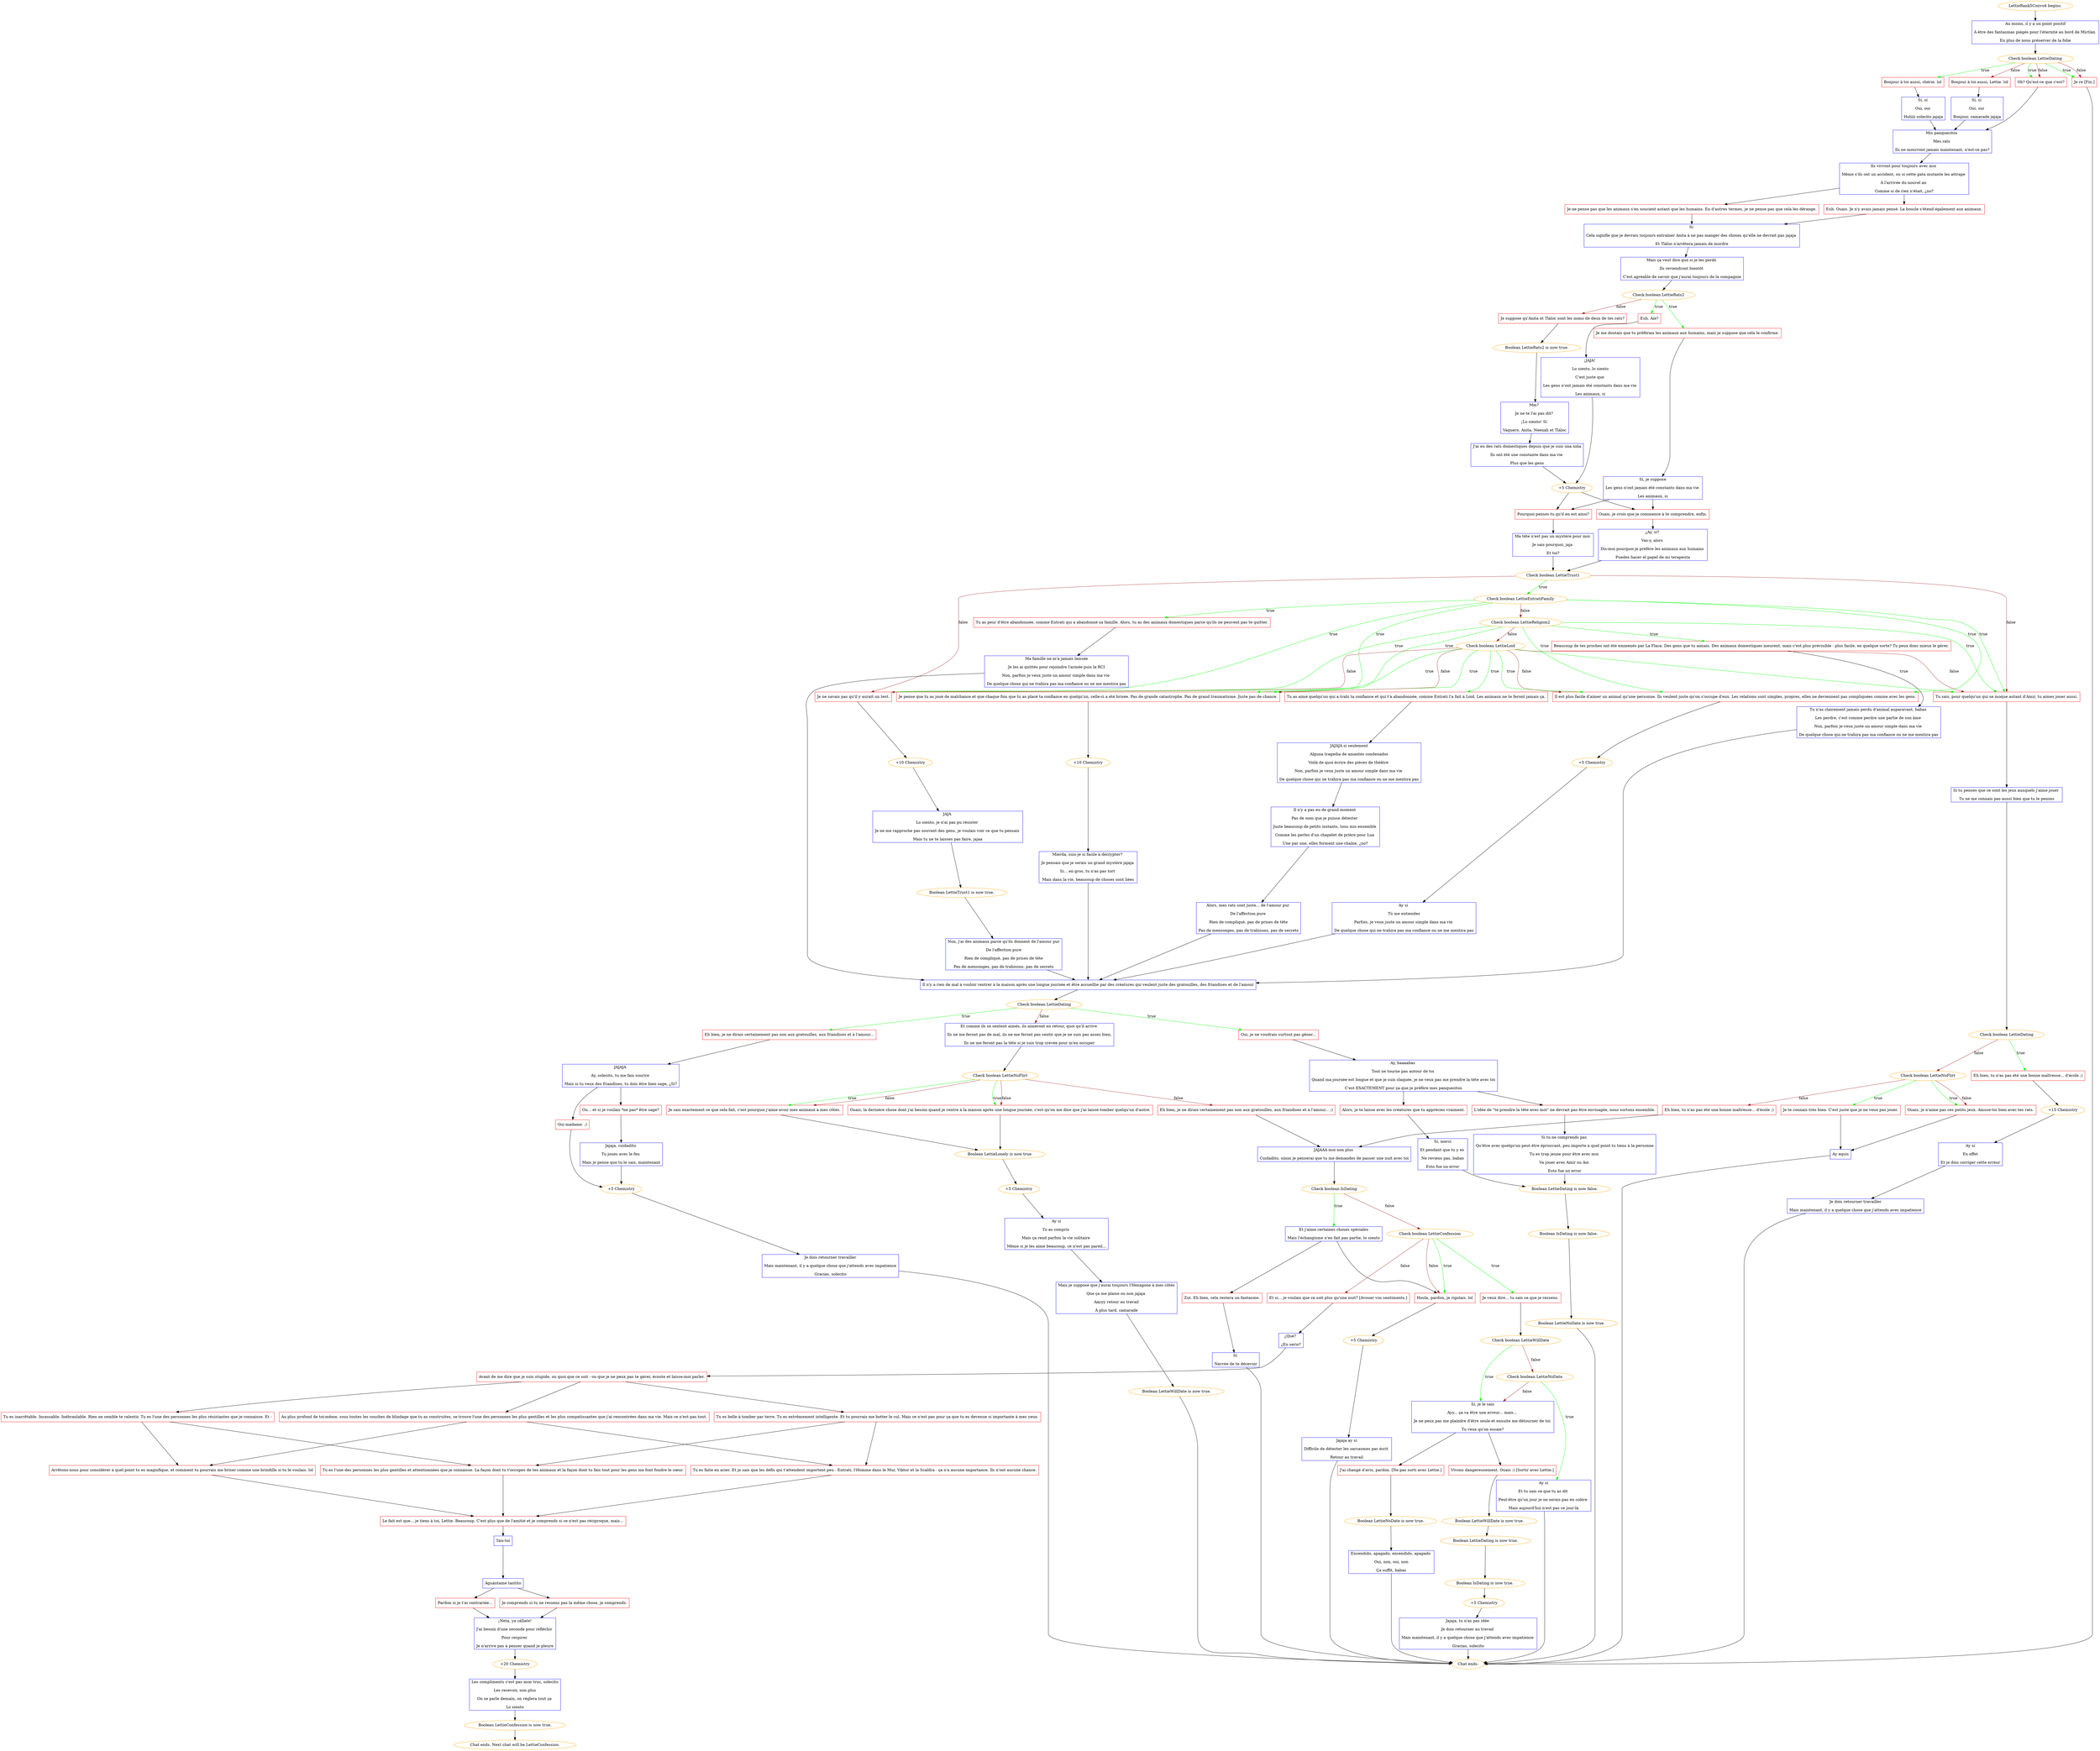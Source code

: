 digraph {
	"LettieRank5Convo4 begins." [color=orange];
		"LettieRank5Convo4 begins." -> j443405999;
	j443405999 [label="Au moins, il y a un point positif
À être des fantasmas piégés pour l'éternité au bord de Mictlán 
En plus de nous préserver de la folie",shape=box,color=blue];
		j443405999 -> j3478694017;
	j3478694017 [label="Check boolean LettieDating",color=orange];
		j3478694017 -> j4060832830 [label=true,color=green];
		j3478694017 -> j3779561822 [label=true,color=green];
		j3478694017 -> j556673085 [label=true,color=green];
		j3478694017 -> j1928882515 [label=false,color=brown];
		j3478694017 -> j3779561822 [label=false,color=brown];
		j3478694017 -> j556673085 [label=false,color=brown];
	j4060832830 [label="Bonjour à toi aussi, chérie. lol",shape=box,color=red];
		j4060832830 -> j2976210426;
	j3779561822 [label="Oh? Qu'est-ce que c'est?",shape=box,color=red];
		j3779561822 -> j47963073;
	j556673085 [label="Je re [Fin.]",shape=box,color=red];
		j556673085 -> "Chat ends.";
	j1928882515 [label="Bonjour à toi aussi, Lettie. lol",shape=box,color=red];
		j1928882515 -> j3761507398;
	j2976210426 [label="Sí, sí 
Oui, oui 
Holiiii solecito jajaja",shape=box,color=blue];
		j2976210426 -> j47963073;
	j47963073 [label="Mis panquecitos 
Mes rats 
Ils ne mourront jamais maintenant, n'est-ce pas?",shape=box,color=blue];
		j47963073 -> j1387648006;
	"Chat ends." [color=orange];
	j3761507398 [label="Sí, sí 
Oui, oui 
Bonjour, camarade jajaja",shape=box,color=blue];
		j3761507398 -> j47963073;
	j1387648006 [label="Ils vivront pour toujours avec moi 
Même s'ils ont un accident, ou si cette gata mutante les attrape 
À l'arrivée du nouvel an 
Comme si de rien n'était, ¿no?",shape=box,color=blue];
		j1387648006 -> j2926708766;
		j1387648006 -> j2602346334;
	j2926708766 [label="Euh. Ouais. Je n'y avais jamais pensé. La boucle s'étend également aux animaux.",shape=box,color=red];
		j2926708766 -> j1341644890;
	j2602346334 [label="Je ne pense pas que les animaux s'en soucient autant que les humains. En d'autres termes, je ne pense pas que cela les dérange.",shape=box,color=red];
		j2602346334 -> j1341644890;
	j1341644890 [label="Sí 
Cela signifie que je devrais toujours entraîner Anita à ne pas manger des choses qu'elle ne devrait pas jajaja 
Et Tláloc n'arrêtera jamais de mordre",shape=box,color=blue];
		j1341644890 -> j3262673815;
	j3262673815 [label="Mais ça veut dire que si je les perds 
Ils reviendront bientôt 
C'est agréable de savoir que j'aurai toujours de la compagnie",shape=box,color=blue];
		j3262673815 -> j1319721791;
	j1319721791 [label="Check boolean LettieRats2",color=orange];
		j1319721791 -> j356713043 [label=true,color=green];
		j1319721791 -> j1684220612 [label=true,color=green];
		j1319721791 -> j4037888705 [label=false,color=brown];
	j356713043 [label="Euh. Aïe?",shape=box,color=red];
		j356713043 -> j84827100;
	j1684220612 [label="Je me doutais que tu préférais les animaux aux humains, mais je suppose que cela le confirme.",shape=box,color=red];
		j1684220612 -> j2162736793;
	j4037888705 [label="Je suppose qu'Anita et Tláloc sont les noms de deux de tes rats?",shape=box,color=red];
		j4037888705 -> j389771735;
	j84827100 [label="¡JAJA! 
Lo siento, lo siento
C'est juste que 
Les gens n'ont jamais été constants dans ma vie 
Les animaux, si",shape=box,color=blue];
		j84827100 -> j1200088022;
	j2162736793 [label="Sí, je suppose
Les gens n'ont jamais été constants dans ma vie 
Les animaux, si",shape=box,color=blue];
		j2162736793 -> j291418136;
		j2162736793 -> j3745730362;
	j389771735 [label="Boolean LettieRats2 is now true.",color=orange];
		j389771735 -> j2012954913;
	j1200088022 [label="+5 Chemistry",color=orange];
		j1200088022 -> j291418136;
		j1200088022 -> j3745730362;
	j291418136 [label="Ouais, je crois que je commence à te comprendre, enfin.",shape=box,color=red];
		j291418136 -> j3672980943;
	j3745730362 [label="Pourquoi penses-tu qu'il en est ainsi?",shape=box,color=red];
		j3745730362 -> j263473996;
	j2012954913 [label="Mm? 
Je ne te l'ai pas dit? 
¡Lo siento! Sí 
Vaquero, Anita, Neenah et Tláloc",shape=box,color=blue];
		j2012954913 -> j4250543325;
	j3672980943 [label="¿Ay, sí? 
Vas-y, alors 
Dis-moi pourquoi je préfère les animaux aux humains 
Puedes hacer el papel de mi terapeuta",shape=box,color=blue];
		j3672980943 -> j2851763892;
	j263473996 [label="Ma tête n'est pas un mystère pour moi 
Je sais pourquoi, jaja 
Et toi?",shape=box,color=blue];
		j263473996 -> j2851763892;
	j4250543325 [label="J'ai eu des rats domestiques depuis que je suis una niña
Ils ont été une constante dans ma vie 
Plus que les gens",shape=box,color=blue];
		j4250543325 -> j1200088022;
	j2851763892 [label="Check boolean LettieTrust1",color=orange];
		j2851763892 -> j2924756852 [label=true,color=green];
		j2851763892 -> j1114218311 [label=false,color=brown];
		j2851763892 -> j1918506154 [label=false,color=brown];
	j2924756852 [label="Check boolean LettieEntratiFamily",color=orange];
		j2924756852 -> j1078763162 [label=true,color=green];
		j2924756852 -> j1777378751 [label=true,color=green];
		j2924756852 -> j1208048294 [label=true,color=green];
		j2924756852 -> j1918506154 [label=true,color=green];
		j2924756852 -> j1114218311 [label=true,color=green];
		j2924756852 -> j3276047934 [label=false,color=brown];
	j1114218311 [label="Tu sais, pour quelqu'un qui se moque autant d'Amir, tu aimes jouer aussi.",shape=box,color=red];
		j1114218311 -> j2013916959;
	j1918506154 [label="Je ne savais pas qu'il y aurait un test.",shape=box,color=red];
		j1918506154 -> j1662758714;
	j1078763162 [label="Je pense que tu as joué de malchance et que chaque fois que tu as placé ta confiance en quelqu'un, celle-ci a été brisée. Pas de grande catastrophe. Pas de grand traumatisme. Juste pas de chance.",shape=box,color=red];
		j1078763162 -> j1873782654;
	j1777378751 [label="Tu as peur d'être abandonnée, comme Entrati qui a abandonné sa famille. Alors, tu as des animaux domestiques parce qu'ils ne peuvent pas te quitter.",shape=box,color=red];
		j1777378751 -> j4126307565;
	j1208048294 [label="Il est plus facile d'aimer un animal qu'une personne. Ils veulent juste qu'on s'occupe d'eux. Les relations sont simples, propres, elles ne deviennent pas compliquées comme avec les gens.",shape=box,color=red];
		j1208048294 -> j2765036589;
	j3276047934 [label="Check boolean LettieReligion2",color=orange];
		j3276047934 -> j1078763162 [label=true,color=green];
		j3276047934 -> j2798946822 [label=true,color=green];
		j3276047934 -> j1208048294 [label=true,color=green];
		j3276047934 -> j1918506154 [label=true,color=green];
		j3276047934 -> j1114218311 [label=true,color=green];
		j3276047934 -> j3543748376 [label=false,color=brown];
	j2013916959 [label="Si tu penses que ce sont les jeux auxquels j'aime jouer 
Tu ne me connais pas aussi bien que tu le penses",shape=box,color=blue];
		j2013916959 -> j623227052;
	j1662758714 [label="+10 Chemistry",color=orange];
		j1662758714 -> j3648183139;
	j1873782654 [label="+10 Chemistry",color=orange];
		j1873782654 -> j906109244;
	j4126307565 [label="Ma famille ne m'a jamais laissée
Je les ai quittés pour rejoindre l'armée puis la RCI
Non, parfois je veux juste un amour simple dans ma vie 
De quelque chose qui ne trahira pas ma confiance ou ne me mentira pas",shape=box,color=blue];
		j4126307565 -> j3734241591;
	j2765036589 [label="+5 Chemistry",color=orange];
		j2765036589 -> j2797323455;
	j2798946822 [label="Beaucoup de tes proches ont été emmenés par La Flaca. Des gens que tu aimais. Des animaux domestiques meurent, mais c'est plus prévisible - plus facile, en quelque sorte? Tu peux donc mieux le gérer.",shape=box,color=red];
		j2798946822 -> j3390488137;
	j3543748376 [label="Check boolean LettieLoid",color=orange];
		j3543748376 -> j1078763162 [label=true,color=green];
		j3543748376 -> j591036394 [label=true,color=green];
		j3543748376 -> j1208048294 [label=true,color=green];
		j3543748376 -> j1918506154 [label=true,color=green];
		j3543748376 -> j1114218311 [label=true,color=green];
		j3543748376 -> j1078763162 [label=false,color=brown];
		j3543748376 -> j1208048294 [label=false,color=brown];
		j3543748376 -> j1918506154 [label=false,color=brown];
		j3543748376 -> j1114218311 [label=false,color=brown];
	j623227052 [label="Check boolean LettieDating",color=orange];
		j623227052 -> j3733130332 [label=true,color=green];
		j623227052 -> j1663250087 [label=false,color=brown];
	j3648183139 [label="JAJA 
Lo siento, je n'ai pas pu résister 
Je ne me rapproche pas souvent des gens, je voulais voir ce que tu pensais 
Mais tu ne te laisses pas faire, jajaa",shape=box,color=blue];
		j3648183139 -> j4205879915;
	j906109244 [label="Mierda, suis-je si facile à décrypter? 
Je pensais que je serais un grand mystère jajaja 
Si... en gros, tu n'as pas tort 
Mais dans la vie, beaucoup de choses sont liées",shape=box,color=blue];
		j906109244 -> j3734241591;
	j3734241591 [label="Il n'y a rien de mal à vouloir rentrer à la maison après une longue journée et être accueillie par des créatures qui veulent juste des gratouilles, des friandises et de l'amour",shape=box,color=blue];
		j3734241591 -> j1422503800;
	j2797323455 [label="Ay sí 
Tú me entiendes
Parfois, je veux juste un amour simple dans ma vie 
De quelque chose qui ne trahira pas ma confiance ou ne me mentira pas",shape=box,color=blue];
		j2797323455 -> j3734241591;
	j3390488137 [label="Tu n'as clairement jamais perdu d'animal auparavant, babas 
Les perdre, c'est comme perdre une partie de son âme 
Non, parfois je veux juste un amour simple dans ma vie 
De quelque chose qui ne trahira pas ma confiance ou ne me mentira pas",shape=box,color=blue];
		j3390488137 -> j3734241591;
	j591036394 [label="Tu as aimé quelqu'un qui a trahi ta confiance et qui t'a abandonnée, comme Entrati l'a fait à Loid. Les animaux ne te feront jamais ça.",shape=box,color=red];
		j591036394 -> j813138398;
	j3733130332 [label="Eh bien, tu n'as pas été une bonne maîtresse... d'école ;)",shape=box,color=red];
		j3733130332 -> j3359302208;
	j1663250087 [label="Check boolean LettieNoFlirt",color=orange];
		j1663250087 -> j2990024097 [label=true,color=green];
		j1663250087 -> j3033415524 [label=true,color=green];
		j1663250087 -> j3033415524 [label=false,color=brown];
		j1663250087 -> j393448264 [label=false,color=brown];
	j4205879915 [label="Boolean LettieTrust1 is now true.",color=orange];
		j4205879915 -> j3920386667;
	j1422503800 [label="Check boolean LettieDating",color=orange];
		j1422503800 -> j3035402189 [label=true,color=green];
		j1422503800 -> j594374202 [label=true,color=green];
		j1422503800 -> j958069046 [label=false,color=brown];
	j813138398 [label="JAJAJA si seulement
Alguna tragedia de amantes condenados
Voilà de quoi écrire des pièces de théâtre 
Non, parfois je veux juste un amour simple dans ma vie 
De quelque chose qui ne trahira pas ma confiance ou ne me mentira pas",shape=box,color=blue];
		j813138398 -> j768740656;
	j3359302208 [label="+15 Chemistry",color=orange];
		j3359302208 -> j1503173481;
	j2990024097 [label="Je te connais très bien. C'est juste que je ne veux pas jouer.",shape=box,color=red];
		j2990024097 -> j556154860;
	j3033415524 [label="Ouais, je n'aime pas ces petits jeux. Amuse-toi bien avec tes rats.",shape=box,color=red];
		j3033415524 -> j556154860;
	j393448264 [label="Eh bien, tu n'as pas été une bonne maîtresse... d'école ;)",shape=box,color=red];
		j393448264 -> j2763863067;
	j3920386667 [label="Non, j'ai des animaux parce qu'ils donnent de l'amour pur
De l'affection pure
Rien de compliqué, pas de prises de tête
Pas de mensonges, pas de trahisons, pas de secrets",shape=box,color=blue];
		j3920386667 -> j3734241591;
	j3035402189 [label="Eh bien, je ne dirais certainement pas non aux gratouilles, aux friandises et à l'amour...",shape=box,color=red];
		j3035402189 -> j1393109499;
	j594374202 [label="Oui, je ne voudrais surtout pas gêner...",shape=box,color=red];
		j594374202 -> j3313289958;
	j958069046 [label="Et comme ils se sentent aimés, ils aimeront en retour, quoi qu'il arrive 
Ils ne me feront pas de mal, ils ne me feront pas sentir que je ne suis pas assez bien,
Ils ne me feront pas la tête si je suis trop crevée pour m'en occuper",shape=box,color=blue];
		j958069046 -> j1860501283;
	j768740656 [label="Il n'y a pas eu de grand moment 
Pas de nom que je puisse détester 
Juste beaucoup de petits instants, tous mis ensemble 
Comme les perles d'un chapelet de prière pour Lua 
Une par une, elles forment une chaîne, ¿no?",shape=box,color=blue];
		j768740656 -> j1587983545;
	j1503173481 [label="Ay sí
En effet
Et je dois corriger cette erreur",shape=box,color=blue];
		j1503173481 -> j1282502363;
	j556154860 [label="Ay equis",shape=box,color=blue];
		j556154860 -> "Chat ends.";
	j2763863067 [label="JAJAAA moi non plus 
Cuidadito, sinon je penserai que tu me demandes de passer une nuit avec toi",shape=box,color=blue];
		j2763863067 -> j249200213;
	j1393109499 [label="JAJAJA 
Ay, solecito, tu me fais sourire 
Mais si tu veux des friandises, tu dois être bien sage, ¿Sí?",shape=box,color=blue];
		j1393109499 -> j2189615484;
		j1393109499 -> j220064523;
	j3313289958 [label="Ay, baaaabas 
Tout ne tourne pas autour de toi 
Quand ma journée est longue et que je suis claquée, je ne veux pas me prendre la tête avec toi
C'est EXACTEMENT pour ça que je préfère mes panquecitos",shape=box,color=blue];
		j3313289958 -> j1503046567;
		j3313289958 -> j2396499256;
	j1860501283 [label="Check boolean LettieNoFlirt",color=orange];
		j1860501283 -> j1101548982 [label=true,color=green];
		j1860501283 -> j257532939 [label=true,color=green];
		j1860501283 -> j1101548982 [label=false,color=brown];
		j1860501283 -> j257532939 [label=false,color=brown];
		j1860501283 -> j2376576032 [label=false,color=brown];
	j1587983545 [label="Alors, mes rats sont juste... de l'amour pur 
De l'affection pure 
Rien de compliqué, pas de prises de tête
Pas de mensonges, pas de trahisons, pas de secrets",shape=box,color=blue];
		j1587983545 -> j3734241591;
	j1282502363 [label="Je dois retourner travailler
Mais maintenant, il y a quelque chose que j'attends avec impatience",shape=box,color=blue];
		j1282502363 -> "Chat ends.";
	j249200213 [label="Check boolean IsDating",color=orange];
		j249200213 -> j2300455266 [label=true,color=green];
		j249200213 -> j3634973042 [label=false,color=brown];
	j2189615484 [label="Oui madame. ;)",shape=box,color=red];
		j2189615484 -> j3011700635;
	j220064523 [label="Ou... et si je voulais *ne pas* être sage?",shape=box,color=red];
		j220064523 -> j3942343344;
	j1503046567 [label="L'idée de \"te prendre la tête avec moi\" ne devrait pas être envisagée, nous sortons ensemble.",shape=box,color=red];
		j1503046567 -> j15744369;
	j2396499256 [label="Alors, je te laisse avec les créatures que tu apprécies vraiment.",shape=box,color=red];
		j2396499256 -> j1855964338;
	j1101548982 [label="Ouais, la dernière chose dont j'ai besoin quand je rentre à la maison après une longue journée, c'est qu'on me dise que j'ai laissé tomber quelqu'un d'autre.",shape=box,color=red];
		j1101548982 -> j3714654611;
	j257532939 [label="Je sais exactement ce que cela fait, c'est pourquoi j'aime avoir mes animaux à mes côtés.",shape=box,color=red];
		j257532939 -> j3714654611;
	j2376576032 [label="Eh bien, je ne dirais certainement pas non aux gratouilles, aux friandises et à l'amour... ;)",shape=box,color=red];
		j2376576032 -> j2763863067;
	j2300455266 [label="Et j'aime certaines choses spéciales
Mais l'échangisme n'en fait pas partie, lo siento",shape=box,color=blue];
		j2300455266 -> j2562922040;
		j2300455266 -> j1949537863;
	j3634973042 [label="Check boolean LettieConfession",color=orange];
		j3634973042 -> j21661330 [label=true,color=green];
		j3634973042 -> j2562922040 [label=true,color=green];
		j3634973042 -> j748575801 [label=false,color=brown];
		j3634973042 -> j2562922040 [label=false,color=brown];
	j3011700635 [label="+5 Chemistry",color=orange];
		j3011700635 -> j3640341078;
	j3942343344 [label="Jajaja, cuidadito 
Tu joues avec le feu 
Mais je pense que tu le sais, maintenant",shape=box,color=blue];
		j3942343344 -> j3011700635;
	j15744369 [label="Si tu ne comprends pas 
Qu'être avec quelqu'un peut être éprouvant, peu importe à quel point tu tiens à la personne
Tu es trop jeune pour être avec moi 
Va jouer avec Amir ou Aoi 
Esto fue un error",shape=box,color=blue];
		j15744369 -> j2548450594;
	j1855964338 [label="Sí, merci
Et pendant que tu y es 
Ne reviens pas, babas
Esto fue un error",shape=box,color=blue];
		j1855964338 -> j2548450594;
	j3714654611 [label="Boolean LettieLonely is now true.",color=orange];
		j3714654611 -> j1868484382;
	j2562922040 [label="Houla, pardon, je rigolais. lol",shape=box,color=red];
		j2562922040 -> j3980994316;
	j1949537863 [label="Zut. Eh bien, cela restera un fantasme.",shape=box,color=red];
		j1949537863 -> j3492283251;
	j21661330 [label="Je veux dire... tu sais ce que je ressens.",shape=box,color=red];
		j21661330 -> j3913475475;
	j748575801 [label="Et si... je voulais que ce soit plus qu'une nuit? [Avouer vos sentiments.]",shape=box,color=red];
		j748575801 -> j1049736776;
	j3640341078 [label="Je dois retourner travailler
Mais maintenant, il y a quelque chose que j'attends avec impatience
Gracias, solecito",shape=box,color=blue];
		j3640341078 -> "Chat ends.";
	j2548450594 [label="Boolean LettieDating is now false.",color=orange];
		j2548450594 -> j4086907321;
	j1868484382 [label="+5 Chemistry",color=orange];
		j1868484382 -> j2577364287;
	j3980994316 [label="+5 Chemistry",color=orange];
		j3980994316 -> j3369063046;
	j3492283251 [label="Sí 
Navrée de te décevoir",shape=box,color=blue];
		j3492283251 -> "Chat ends.";
	j3913475475 [label="Check boolean LettieWillDate",color=orange];
		j3913475475 -> j1064235386 [label=true,color=green];
		j3913475475 -> j3575091671 [label=false,color=brown];
	j1049736776 [label="¿Qué? 
¿En serio?",shape=box,color=blue];
		j1049736776 -> j1879387179;
	j4086907321 [label="Boolean IsDating is now false.",color=orange];
		j4086907321 -> j2703113057;
	j2577364287 [label="Ay sí
Tu as compris 
Mais ça rend parfois la vie solitaire 
Même si je les aime beaucoup, ce n'est pas pareil...",shape=box,color=blue];
		j2577364287 -> j255840311;
	j3369063046 [label="Jajaja ay sí
Difficile de détecter les sarcasmes par écrit 
Retour au travail",shape=box,color=blue];
		j3369063046 -> "Chat ends.";
	j1064235386 [label="Sí, je le sais
Ayy... ça va être une erreur... mais... 
Je ne peux pas me plaindre d'être seule et ensuite me détourner de toi 
Tu veux qu'on essaie?",shape=box,color=blue];
		j1064235386 -> j274280268;
		j1064235386 -> j3072557258;
	j3575091671 [label="Check boolean LettieNoDate",color=orange];
		j3575091671 -> j11033905 [label=true,color=green];
		j3575091671 -> j1064235386 [label=false,color=brown];
	j1879387179 [label="Avant de me dire que je suis stupide, ou quoi que ce soit - ou que je ne peux pas te gérer, écoute et laisse-moi parler.",shape=box,color=red];
		j1879387179 -> j16244817;
		j1879387179 -> j3795974478;
		j1879387179 -> j3048025928;
	j2703113057 [label="Boolean LettieNoDate is now true.",color=orange];
		j2703113057 -> "Chat ends.";
	j255840311 [label="Mais je suppose que j'aurai toujours l'Hexagone à mes côtés
Que ça me plaise ou non jajaja 
Aayyy retour au travail
À plus tard, camarade",shape=box,color=blue];
		j255840311 -> j2129367046;
	j274280268 [label="Vivons dangereusement. Ouais :) [Sortir avec Lettie.]",shape=box,color=red];
		j274280268 -> j2253711151;
	j3072557258 [label="J'ai changé d'avis, pardon. [Ne pas sorti avec Lettie.]",shape=box,color=red];
		j3072557258 -> j567440899;
	j11033905 [label="Ay sí
Et tu sais ce que tu as dit 
Peut-être qu'un jour je ne serais pas en colère 
Mais aujourd'hui n'est pas ce jour-là",shape=box,color=blue];
		j11033905 -> "Chat ends.";
	j16244817 [label="Tu es belle à tomber par terre. Tu es extrêmement intelligente. Et tu pourrais me botter le cul. Mais ce n'est pas pour ça que tu es devenue si importante à mes yeux.",shape=box,color=red];
		j16244817 -> j1756044996;
		j16244817 -> j1500110863;
	j3795974478 [label="Au plus profond de toi-même, sous toutes les couches de blindage que tu as construites, se trouve l'une des personnes les plus gentilles et les plus compatissantes que j'ai rencontrées dans ma vie. Mais ce n'est pas tout.",shape=box,color=red];
		j3795974478 -> j70742593;
		j3795974478 -> j1500110863;
	j3048025928 [label="Tu es inarrêtable. Incassable. Inébranlable. Rien ne semble te ralentir. Tu es l'une des personnes les plus résistantes que je connaisse. Et -",shape=box,color=red];
		j3048025928 -> j70742593;
		j3048025928 -> j1756044996;
	j2129367046 [label="Boolean LettieWillDate is now true.",color=orange];
		j2129367046 -> "Chat ends.";
	j2253711151 [label="Boolean LettieWillDate is now true.",color=orange];
		j2253711151 -> j2464190631;
	j567440899 [label="Boolean LettieNoDate is now true.",color=orange];
		j567440899 -> j1412044481;
	j1756044996 [label="Tu es l'une des personnes les plus gentilles et attentionnées que je connaisse. La façon dont tu t'occupes de tes animaux et la façon dont tu fais tout pour les gens me font fondre le cœur.",shape=box,color=red];
		j1756044996 -> j2360761270;
	j1500110863 [label="Tu es faite en acier. Et je sais que les défis qui t'attendent importent peu - Entrati, l'Homme dans le Mur, Viktor et la Scaldra - ça n'a aucune importance. Ils n'ont aucune chance.",shape=box,color=red];
		j1500110863 -> j2360761270;
	j70742593 [label="Arrêtons-nous pour considérer à quel point tu es magnifique, et comment tu pourrais me briser comme une brindille si tu le voulais. lol",shape=box,color=red];
		j70742593 -> j2360761270;
	j2464190631 [label="Boolean LettieDating is now true.",color=orange];
		j2464190631 -> j917786703;
	j1412044481 [label="Encendido, apagado, encendido, apagado 
Oui, non, oui, non
Ça suffit, babas",shape=box,color=blue];
		j1412044481 -> "Chat ends.";
	j2360761270 [label="Le fait est que... je tiens à toi, Lettie. Beaucoup. C'est plus que de l'amitié et je comprends si ce n'est pas réciproque, mais...",shape=box,color=red];
		j2360761270 -> j2106236295;
	j917786703 [label="Boolean IsDating is now true.",color=orange];
		j917786703 -> j635568334;
	j2106236295 [label="Tais-toi",shape=box,color=blue];
		j2106236295 -> j3178856581;
	j635568334 [label="+5 Chemistry",color=orange];
		j635568334 -> j351556925;
	j3178856581 [label="Aguántame tantito",shape=box,color=blue];
		j3178856581 -> j940772342;
		j3178856581 -> j4204873647;
	j351556925 [label="Jajaja, tu n'as pas idée 
Je dois retourner au travail 
Mais maintenant, il y a quelque chose que j'attends avec impatience 
Gracias, solecito",shape=box,color=blue];
		j351556925 -> "Chat ends.";
	j940772342 [label="Pardon si je t'ai contrariée...",shape=box,color=red];
		j940772342 -> j3453384676;
	j4204873647 [label="Je comprends si tu ne ressens pas la même chose, je comprends.",shape=box,color=red];
		j4204873647 -> j3453384676;
	j3453384676 [label="¡Neta, ya cállate!
J'ai besoin d'une seconde pour réfléchir 
Pour respirer 
Je n'arrive pas à penser quand je pleure",shape=box,color=blue];
		j3453384676 -> j2759854395;
	j2759854395 [label="+20 Chemistry",color=orange];
		j2759854395 -> j2584844534;
	j2584844534 [label="Les compliments c'est pas mon truc, solecito
Les recevoir, non plus
On se parle demain, on réglera tout ça 
Lo siento",shape=box,color=blue];
		j2584844534 -> j2564553015;
	j2564553015 [label="Boolean LettieConfession is now true.",color=orange];
		j2564553015 -> "Chat ends. Next chat will be LettieConfession.";
	"Chat ends. Next chat will be LettieConfession." [color=orange];
}